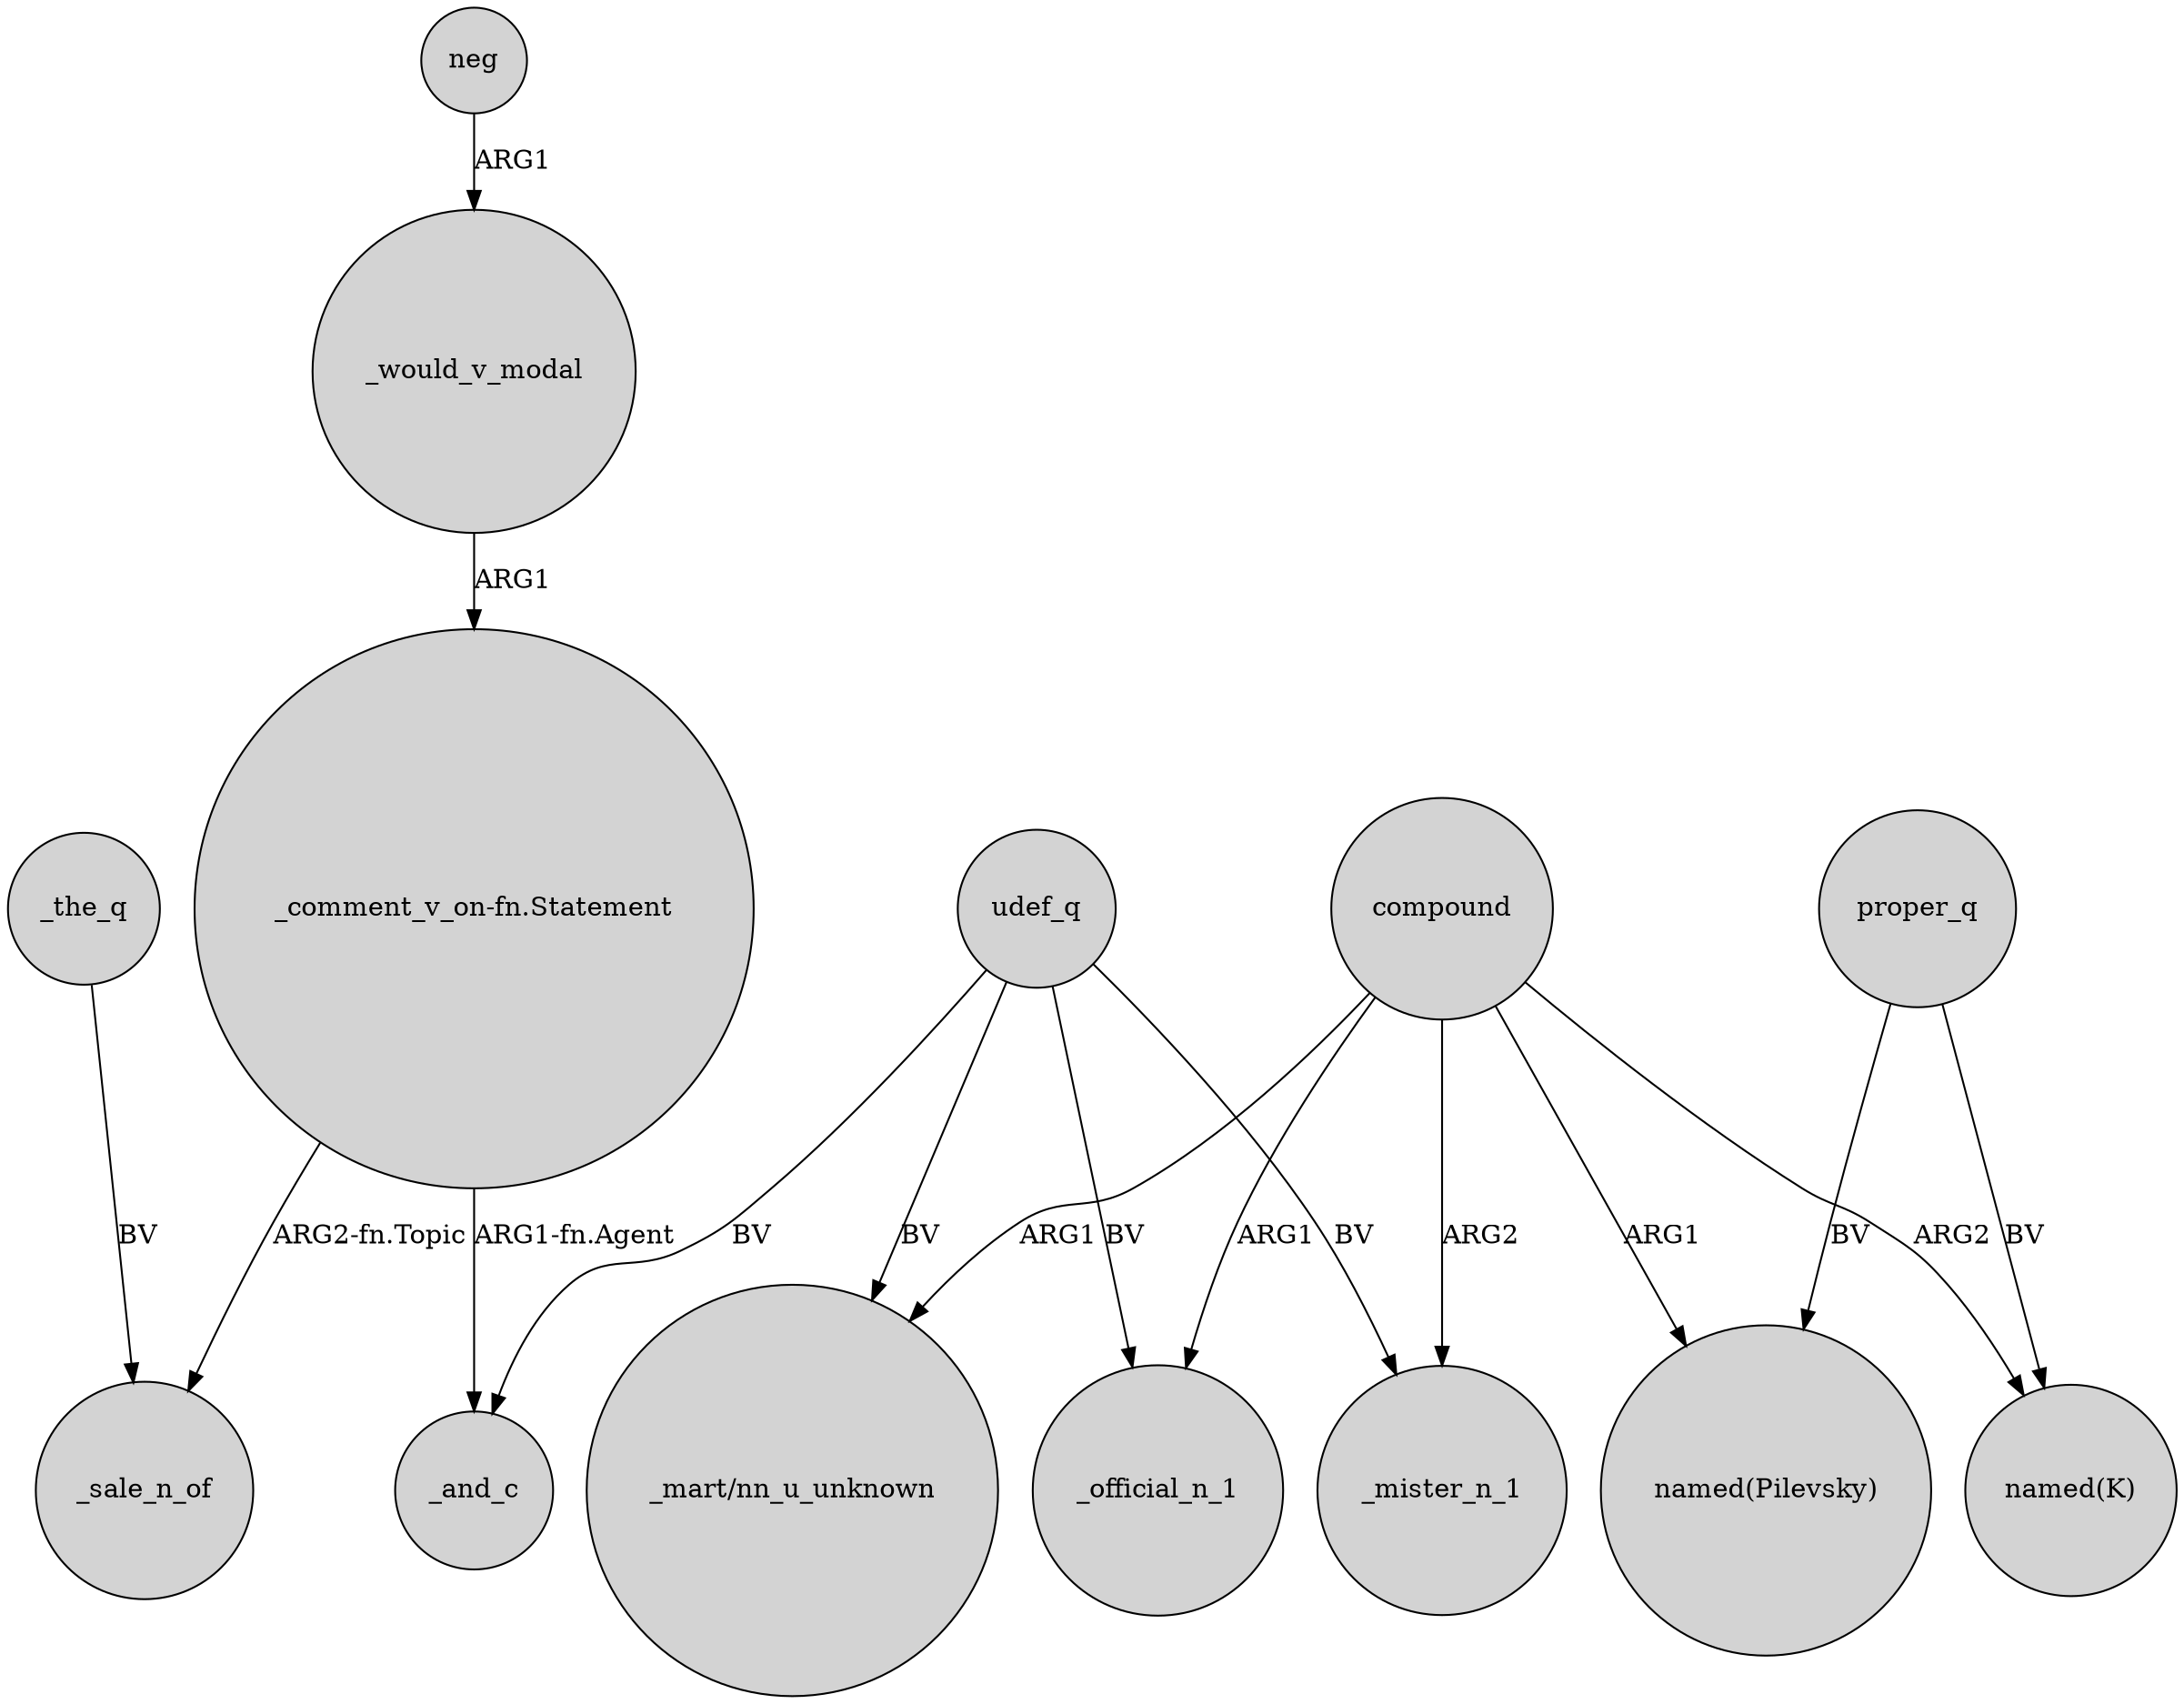 digraph {
	node [shape=circle style=filled]
	compound -> _official_n_1 [label=ARG1]
	udef_q -> _mister_n_1 [label=BV]
	"_comment_v_on-fn.Statement" -> _and_c [label="ARG1-fn.Agent"]
	neg -> _would_v_modal [label=ARG1]
	_the_q -> _sale_n_of [label=BV]
	_would_v_modal -> "_comment_v_on-fn.Statement" [label=ARG1]
	compound -> "named(Pilevsky)" [label=ARG1]
	udef_q -> _official_n_1 [label=BV]
	udef_q -> "_mart/nn_u_unknown" [label=BV]
	compound -> "_mart/nn_u_unknown" [label=ARG1]
	compound -> "named(K)" [label=ARG2]
	udef_q -> _and_c [label=BV]
	proper_q -> "named(K)" [label=BV]
	compound -> _mister_n_1 [label=ARG2]
	proper_q -> "named(Pilevsky)" [label=BV]
	"_comment_v_on-fn.Statement" -> _sale_n_of [label="ARG2-fn.Topic"]
}
